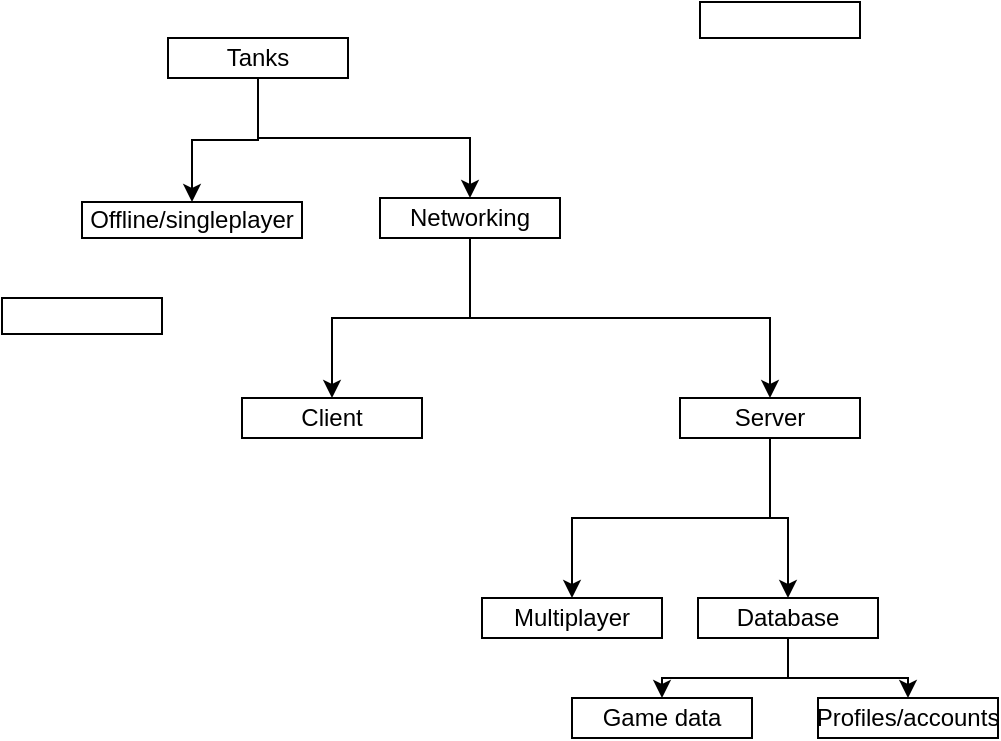 <mxfile pages="1" version="11.2.8" type="github"><diagram id="W85eT-CIK8E3PYhmyx-_" name="Page-1"><mxGraphModel dx="928" dy="568" grid="1" gridSize="10" guides="1" tooltips="1" connect="1" arrows="1" fold="1" page="1" pageScale="1" pageWidth="827" pageHeight="1169" math="0" shadow="0"><root><mxCell id="0"/><mxCell id="1" parent="0"/><mxCell id="X47ibMcAHHALzKehmJTo-8" style="edgeStyle=orthogonalEdgeStyle;rounded=0;orthogonalLoop=1;jettySize=auto;html=1;exitX=0.5;exitY=1;exitDx=0;exitDy=0;entryX=0.5;entryY=0;entryDx=0;entryDy=0;" parent="1" source="qNAqzITT8DEhz-y7ezw0-1" target="X47ibMcAHHALzKehmJTo-1" edge="1"><mxGeometry relative="1" as="geometry"/></mxCell><mxCell id="X47ibMcAHHALzKehmJTo-25" style="edgeStyle=orthogonalEdgeStyle;rounded=0;orthogonalLoop=1;jettySize=auto;html=1;exitX=0.5;exitY=1;exitDx=0;exitDy=0;entryX=0.5;entryY=0;entryDx=0;entryDy=0;" parent="1" source="qNAqzITT8DEhz-y7ezw0-1" target="X47ibMcAHHALzKehmJTo-3" edge="1"><mxGeometry relative="1" as="geometry"><Array as="points"><mxPoint x="288" y="101"/><mxPoint x="255" y="101"/></Array></mxGeometry></mxCell><mxCell id="qNAqzITT8DEhz-y7ezw0-1" value="Tanks" style="rounded=0;whiteSpace=wrap;html=1;" parent="1" vertex="1"><mxGeometry x="243" y="50" width="90" height="20" as="geometry"/></mxCell><mxCell id="X47ibMcAHHALzKehmJTo-17" style="edgeStyle=orthogonalEdgeStyle;rounded=0;orthogonalLoop=1;jettySize=auto;html=1;exitX=0.5;exitY=1;exitDx=0;exitDy=0;entryX=0.5;entryY=0;entryDx=0;entryDy=0;" parent="1" source="X47ibMcAHHALzKehmJTo-1" target="X47ibMcAHHALzKehmJTo-2" edge="1"><mxGeometry relative="1" as="geometry"/></mxCell><mxCell id="X47ibMcAHHALzKehmJTo-18" style="edgeStyle=orthogonalEdgeStyle;rounded=0;orthogonalLoop=1;jettySize=auto;html=1;exitX=0.5;exitY=1;exitDx=0;exitDy=0;entryX=0.5;entryY=0;entryDx=0;entryDy=0;" parent="1" source="X47ibMcAHHALzKehmJTo-1" target="X47ibMcAHHALzKehmJTo-6" edge="1"><mxGeometry relative="1" as="geometry"/></mxCell><mxCell id="X47ibMcAHHALzKehmJTo-1" value="Networking" style="rounded=0;whiteSpace=wrap;html=1;" parent="1" vertex="1"><mxGeometry x="349" y="130" width="90" height="20" as="geometry"/></mxCell><mxCell id="X47ibMcAHHALzKehmJTo-11" style="edgeStyle=orthogonalEdgeStyle;rounded=0;orthogonalLoop=1;jettySize=auto;html=1;exitX=0.5;exitY=1;exitDx=0;exitDy=0;entryX=0.5;entryY=0;entryDx=0;entryDy=0;" parent="1" source="X47ibMcAHHALzKehmJTo-2" target="X47ibMcAHHALzKehmJTo-5" edge="1"><mxGeometry relative="1" as="geometry"/></mxCell><mxCell id="X47ibMcAHHALzKehmJTo-12" style="edgeStyle=orthogonalEdgeStyle;rounded=0;orthogonalLoop=1;jettySize=auto;html=1;exitX=0.5;exitY=1;exitDx=0;exitDy=0;entryX=0.5;entryY=0;entryDx=0;entryDy=0;" parent="1" source="X47ibMcAHHALzKehmJTo-2" target="X47ibMcAHHALzKehmJTo-4" edge="1"><mxGeometry relative="1" as="geometry"/></mxCell><mxCell id="X47ibMcAHHALzKehmJTo-2" value="Server" style="rounded=0;whiteSpace=wrap;html=1;" parent="1" vertex="1"><mxGeometry x="499" y="230" width="90" height="20" as="geometry"/></mxCell><mxCell id="X47ibMcAHHALzKehmJTo-3" value="Offline/singleplayer" style="rounded=0;whiteSpace=wrap;html=1;" parent="1" vertex="1"><mxGeometry x="200" y="132" width="110" height="18" as="geometry"/></mxCell><mxCell id="X47ibMcAHHALzKehmJTo-19" style="edgeStyle=orthogonalEdgeStyle;rounded=0;orthogonalLoop=1;jettySize=auto;html=1;exitX=0.5;exitY=1;exitDx=0;exitDy=0;entryX=0.5;entryY=0;entryDx=0;entryDy=0;" parent="1" source="X47ibMcAHHALzKehmJTo-4" target="X47ibMcAHHALzKehmJTo-14" edge="1"><mxGeometry relative="1" as="geometry"/></mxCell><mxCell id="X47ibMcAHHALzKehmJTo-20" style="edgeStyle=orthogonalEdgeStyle;rounded=0;orthogonalLoop=1;jettySize=auto;html=1;exitX=0.5;exitY=1;exitDx=0;exitDy=0;" parent="1" source="X47ibMcAHHALzKehmJTo-4" target="X47ibMcAHHALzKehmJTo-15" edge="1"><mxGeometry relative="1" as="geometry"/></mxCell><mxCell id="X47ibMcAHHALzKehmJTo-4" value="Database" style="rounded=0;whiteSpace=wrap;html=1;" parent="1" vertex="1"><mxGeometry x="508" y="330" width="90" height="20" as="geometry"/></mxCell><mxCell id="X47ibMcAHHALzKehmJTo-5" value="Multiplayer" style="rounded=0;whiteSpace=wrap;html=1;" parent="1" vertex="1"><mxGeometry x="400" y="330" width="90" height="20" as="geometry"/></mxCell><mxCell id="X47ibMcAHHALzKehmJTo-6" value="Client" style="rounded=0;whiteSpace=wrap;html=1;" parent="1" vertex="1"><mxGeometry x="280" y="230" width="90" height="20" as="geometry"/></mxCell><mxCell id="X47ibMcAHHALzKehmJTo-14" value="Game data" style="rounded=0;whiteSpace=wrap;html=1;" parent="1" vertex="1"><mxGeometry x="445" y="380" width="90" height="20" as="geometry"/></mxCell><mxCell id="X47ibMcAHHALzKehmJTo-15" value="Profiles/accounts" style="rounded=0;whiteSpace=wrap;html=1;" parent="1" vertex="1"><mxGeometry x="568" y="380" width="90" height="20" as="geometry"/></mxCell><mxCell id="X47ibMcAHHALzKehmJTo-23" value="" style="rounded=0;whiteSpace=wrap;html=1;" parent="1" vertex="1"><mxGeometry x="509" y="32" width="80" height="18" as="geometry"/></mxCell><mxCell id="X47ibMcAHHALzKehmJTo-24" value="" style="rounded=0;whiteSpace=wrap;html=1;" parent="1" vertex="1"><mxGeometry x="160" y="180" width="80" height="18" as="geometry"/></mxCell></root></mxGraphModel></diagram></mxfile>